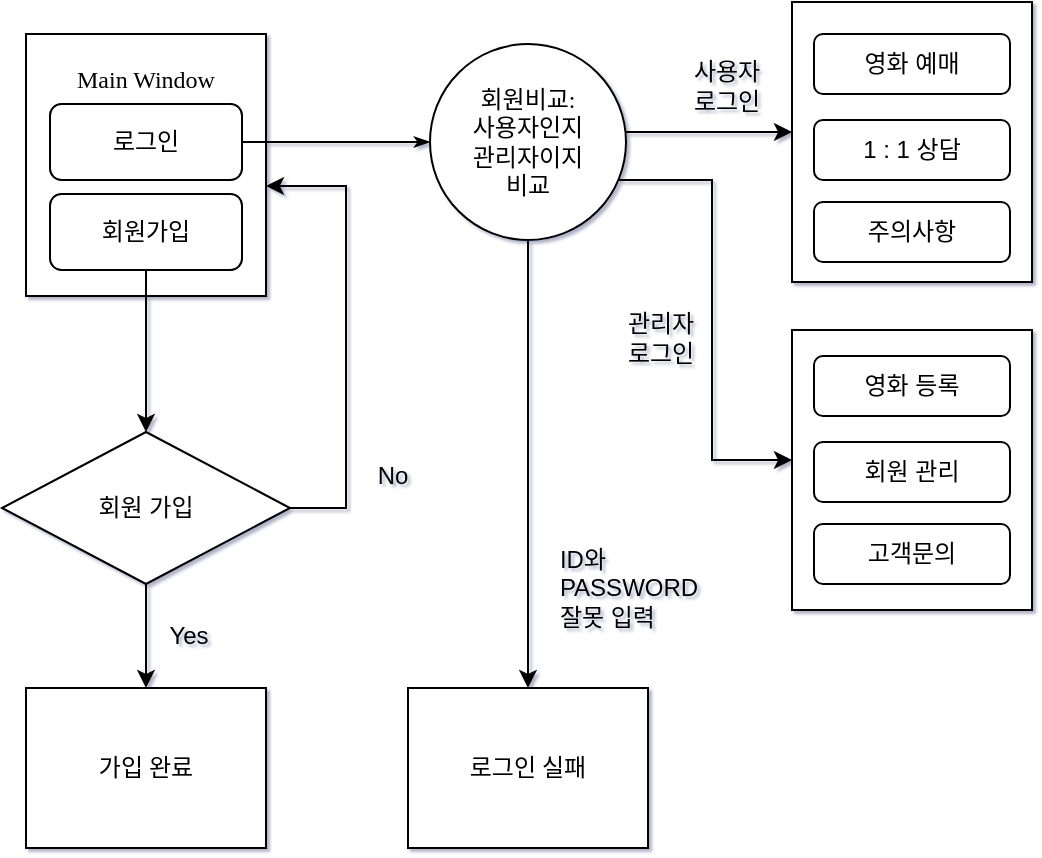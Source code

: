 <mxfile version="20.6.0" type="github">
  <diagram name="Page-1" id="8ce9d11a-91a2-4d17-14d8-a56ed91bf033">
    <mxGraphModel dx="631" dy="669" grid="0" gridSize="10" guides="1" tooltips="1" connect="1" arrows="1" fold="1" page="1" pageScale="1" pageWidth="1100" pageHeight="850" math="0" shadow="1">
      <root>
        <mxCell id="0" />
        <mxCell id="1" parent="0" />
        <mxCell id="17ea667e15c223fc-23" value="" style="rounded=0;whiteSpace=wrap;html=1;shadow=0;labelBackgroundColor=none;strokeWidth=1;fontFamily=Verdana;fontSize=12;align=center;" parent="1" vertex="1">
          <mxGeometry x="556" y="324" width="120" height="140" as="geometry" />
        </mxCell>
        <mxCell id="17ea667e15c223fc-14" value="" style="rounded=0;whiteSpace=wrap;html=1;shadow=0;labelBackgroundColor=none;strokeWidth=1;fontFamily=Verdana;fontSize=12;align=center;" parent="1" vertex="1">
          <mxGeometry x="556" y="160" width="120" height="140" as="geometry" />
        </mxCell>
        <mxCell id="17ea667e15c223fc-2" value="Main Window&lt;br&gt;&lt;br&gt;&lt;br&gt;&lt;br&gt;&lt;br&gt;&lt;br&gt;&lt;br&gt;" style="rounded=0;whiteSpace=wrap;html=1;shadow=0;labelBackgroundColor=none;strokeWidth=1;fontFamily=Verdana;fontSize=12;align=center;" parent="1" vertex="1">
          <mxGeometry x="173" y="176" width="120" height="131" as="geometry" />
        </mxCell>
        <mxCell id="17ea667e15c223fc-29" style="edgeStyle=orthogonalEdgeStyle;rounded=0;html=1;labelBackgroundColor=none;startArrow=none;startFill=0;startSize=5;endArrow=classicThin;endFill=1;endSize=5;jettySize=auto;orthogonalLoop=1;strokeWidth=1;fontFamily=Verdana;fontSize=8;" parent="1" source="OvvIX8w5NkYmFeoSIvcE-19" target="17ea667e15c223fc-3" edge="1">
          <mxGeometry relative="1" as="geometry" />
        </mxCell>
        <mxCell id="OvvIX8w5NkYmFeoSIvcE-1" value="" style="edgeStyle=orthogonalEdgeStyle;rounded=0;orthogonalLoop=1;jettySize=auto;html=1;" edge="1" parent="1" source="OvvIX8w5NkYmFeoSIvcE-20" target="tJq79hxkCniUAR50rcdf-1">
          <mxGeometry relative="1" as="geometry" />
        </mxCell>
        <mxCell id="OvvIX8w5NkYmFeoSIvcE-10" value="" style="edgeStyle=orthogonalEdgeStyle;rounded=0;orthogonalLoop=1;jettySize=auto;html=1;" edge="1" parent="1" source="17ea667e15c223fc-3" target="17ea667e15c223fc-8">
          <mxGeometry relative="1" as="geometry">
            <Array as="points">
              <mxPoint x="424" y="450" />
              <mxPoint x="424" y="450" />
            </Array>
          </mxGeometry>
        </mxCell>
        <mxCell id="OvvIX8w5NkYmFeoSIvcE-11" value="" style="edgeStyle=orthogonalEdgeStyle;rounded=0;orthogonalLoop=1;jettySize=auto;html=1;labelBackgroundColor=default;" edge="1" parent="1" source="17ea667e15c223fc-3" target="17ea667e15c223fc-23">
          <mxGeometry relative="1" as="geometry">
            <Array as="points">
              <mxPoint x="516" y="249" />
              <mxPoint x="516" y="389" />
            </Array>
          </mxGeometry>
        </mxCell>
        <mxCell id="OvvIX8w5NkYmFeoSIvcE-12" value="" style="edgeStyle=orthogonalEdgeStyle;rounded=0;orthogonalLoop=1;jettySize=auto;html=1;" edge="1" parent="1" source="17ea667e15c223fc-3" target="17ea667e15c223fc-14">
          <mxGeometry relative="1" as="geometry">
            <Array as="points">
              <mxPoint x="513" y="225" />
              <mxPoint x="513" y="225" />
            </Array>
          </mxGeometry>
        </mxCell>
        <mxCell id="17ea667e15c223fc-3" value="회원비교:&lt;br&gt;사용자인지&lt;br&gt;관리자이지&lt;br&gt;비교" style="ellipse;whiteSpace=wrap;html=1;rounded=0;shadow=0;labelBackgroundColor=none;strokeWidth=1;fontFamily=Verdana;fontSize=12;align=center;" parent="1" vertex="1">
          <mxGeometry x="375" y="181" width="98" height="98" as="geometry" />
        </mxCell>
        <mxCell id="17ea667e15c223fc-7" value="가입 완료" style="rounded=0;whiteSpace=wrap;html=1;shadow=0;labelBackgroundColor=none;strokeWidth=1;fontFamily=Verdana;fontSize=12;align=center;" parent="1" vertex="1">
          <mxGeometry x="173" y="503" width="120" height="80" as="geometry" />
        </mxCell>
        <mxCell id="17ea667e15c223fc-8" value="로그인 실패" style="rounded=0;whiteSpace=wrap;html=1;shadow=0;labelBackgroundColor=none;strokeWidth=1;fontFamily=Verdana;fontSize=12;align=center;" parent="1" vertex="1">
          <mxGeometry x="364" y="503" width="120" height="80" as="geometry" />
        </mxCell>
        <mxCell id="OvvIX8w5NkYmFeoSIvcE-3" value="" style="edgeStyle=orthogonalEdgeStyle;rounded=0;orthogonalLoop=1;jettySize=auto;html=1;" edge="1" parent="1" source="tJq79hxkCniUAR50rcdf-1" target="17ea667e15c223fc-7">
          <mxGeometry relative="1" as="geometry" />
        </mxCell>
        <mxCell id="OvvIX8w5NkYmFeoSIvcE-6" value="" style="edgeStyle=orthogonalEdgeStyle;rounded=0;orthogonalLoop=1;jettySize=auto;html=1;shadow=0;" edge="1" parent="1" source="tJq79hxkCniUAR50rcdf-1" target="17ea667e15c223fc-2">
          <mxGeometry relative="1" as="geometry">
            <mxPoint x="294" y="271" as="targetPoint" />
            <Array as="points">
              <mxPoint x="333" y="413" />
              <mxPoint x="333" y="252" />
            </Array>
          </mxGeometry>
        </mxCell>
        <mxCell id="tJq79hxkCniUAR50rcdf-1" value="회원 가입" style="strokeWidth=1;html=1;shape=mxgraph.flowchart.decision;whiteSpace=wrap;labelBorderColor=none;gradientColor=none;" parent="1" vertex="1">
          <mxGeometry x="161" y="375" width="144" height="76" as="geometry" />
        </mxCell>
        <mxCell id="OvvIX8w5NkYmFeoSIvcE-13" value="&lt;div style=&quot;text-align: justify;&quot;&gt;&lt;span style=&quot;background-color: initial;&quot;&gt;ID와&lt;/span&gt;&lt;/div&gt;&lt;div style=&quot;text-align: justify;&quot;&gt;&lt;span style=&quot;background-color: initial;&quot;&gt;PASSWORD&lt;/span&gt;&lt;/div&gt;&lt;div style=&quot;text-align: justify;&quot;&gt;&lt;span style=&quot;background-color: initial;&quot;&gt;잘못 입력&lt;/span&gt;&lt;/div&gt;" style="text;html=1;resizable=0;autosize=1;align=center;verticalAlign=middle;points=[];fillColor=none;strokeColor=none;rounded=0;" vertex="1" parent="1">
          <mxGeometry x="430" y="425" width="87" height="55" as="geometry" />
        </mxCell>
        <mxCell id="OvvIX8w5NkYmFeoSIvcE-15" value="&lt;div style=&quot;text-align: justify;&quot;&gt;관리자&lt;br&gt;로그인&lt;/div&gt;" style="text;html=1;resizable=0;autosize=1;align=center;verticalAlign=middle;points=[];fillColor=none;strokeColor=none;rounded=0;" vertex="1" parent="1">
          <mxGeometry x="463" y="307" width="54" height="41" as="geometry" />
        </mxCell>
        <mxCell id="OvvIX8w5NkYmFeoSIvcE-16" value="&lt;div style=&quot;text-align: justify;&quot;&gt;사용자&lt;/div&gt;&lt;div style=&quot;text-align: justify;&quot;&gt;로그인&lt;/div&gt;" style="text;html=1;resizable=0;autosize=1;align=center;verticalAlign=middle;points=[];fillColor=none;strokeColor=none;rounded=0;" vertex="1" parent="1">
          <mxGeometry x="496" y="181" width="54" height="41" as="geometry" />
        </mxCell>
        <mxCell id="OvvIX8w5NkYmFeoSIvcE-17" value="&lt;div style=&quot;text-align: justify;&quot;&gt;No&lt;/div&gt;" style="text;html=1;resizable=0;autosize=1;align=center;verticalAlign=middle;points=[];fillColor=none;strokeColor=none;rounded=0;" vertex="1" parent="1">
          <mxGeometry x="339" y="384" width="33" height="26" as="geometry" />
        </mxCell>
        <mxCell id="OvvIX8w5NkYmFeoSIvcE-18" value="&lt;div style=&quot;text-align: justify;&quot;&gt;Yes&lt;/div&gt;" style="text;html=1;resizable=0;autosize=1;align=center;verticalAlign=middle;points=[];fillColor=none;strokeColor=none;rounded=0;" vertex="1" parent="1">
          <mxGeometry x="235" y="464" width="38" height="26" as="geometry" />
        </mxCell>
        <mxCell id="OvvIX8w5NkYmFeoSIvcE-19" value="로그인" style="rounded=1;whiteSpace=wrap;html=1;" vertex="1" parent="1">
          <mxGeometry x="185" y="211" width="96" height="38" as="geometry" />
        </mxCell>
        <mxCell id="OvvIX8w5NkYmFeoSIvcE-20" value="회원가입" style="rounded=1;whiteSpace=wrap;html=1;" vertex="1" parent="1">
          <mxGeometry x="185" y="256" width="96" height="38" as="geometry" />
        </mxCell>
        <mxCell id="OvvIX8w5NkYmFeoSIvcE-23" value="영화 예매" style="rounded=1;whiteSpace=wrap;html=1;" vertex="1" parent="1">
          <mxGeometry x="567" y="176" width="98" height="30" as="geometry" />
        </mxCell>
        <mxCell id="OvvIX8w5NkYmFeoSIvcE-24" value="1 : 1 상담" style="rounded=1;whiteSpace=wrap;html=1;" vertex="1" parent="1">
          <mxGeometry x="567" y="219" width="98" height="30" as="geometry" />
        </mxCell>
        <mxCell id="OvvIX8w5NkYmFeoSIvcE-28" value="주의사항" style="rounded=1;whiteSpace=wrap;html=1;" vertex="1" parent="1">
          <mxGeometry x="567" y="260" width="98" height="30" as="geometry" />
        </mxCell>
        <mxCell id="OvvIX8w5NkYmFeoSIvcE-30" value="영화 등록" style="rounded=1;whiteSpace=wrap;html=1;" vertex="1" parent="1">
          <mxGeometry x="567" y="337" width="98" height="30" as="geometry" />
        </mxCell>
        <mxCell id="OvvIX8w5NkYmFeoSIvcE-31" value="회원 관리" style="rounded=1;whiteSpace=wrap;html=1;" vertex="1" parent="1">
          <mxGeometry x="567" y="380" width="98" height="30" as="geometry" />
        </mxCell>
        <mxCell id="OvvIX8w5NkYmFeoSIvcE-32" value="고객문의" style="rounded=1;whiteSpace=wrap;html=1;" vertex="1" parent="1">
          <mxGeometry x="567" y="421" width="98" height="30" as="geometry" />
        </mxCell>
      </root>
    </mxGraphModel>
  </diagram>
</mxfile>
